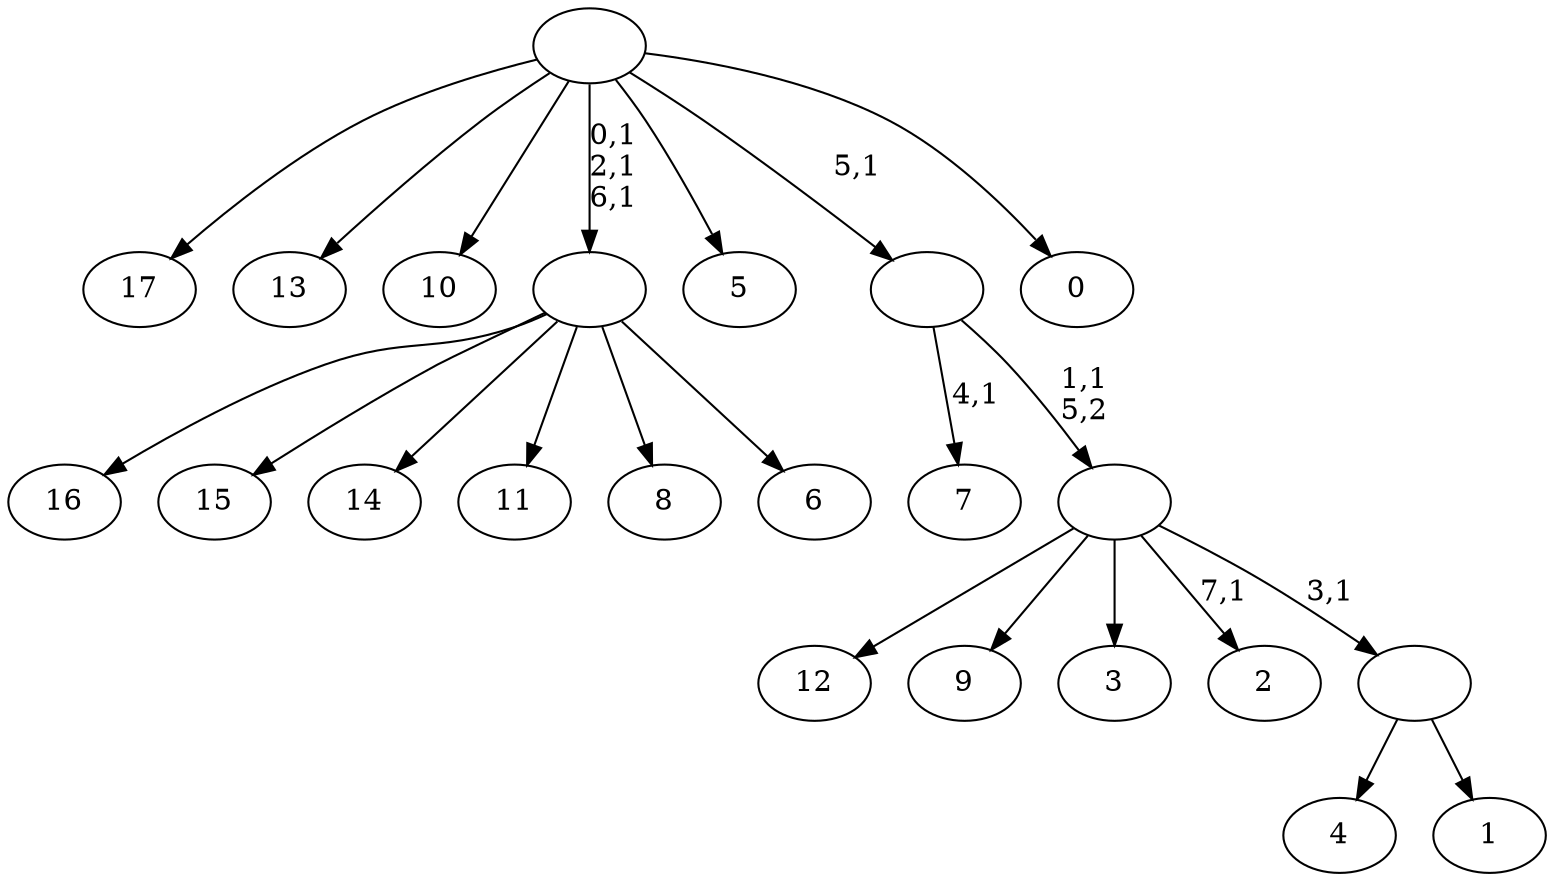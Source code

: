 digraph T {
	26 [label="17"]
	25 [label="16"]
	24 [label="15"]
	23 [label="14"]
	22 [label="13"]
	21 [label="12"]
	20 [label="11"]
	19 [label="10"]
	18 [label="9"]
	17 [label="8"]
	16 [label="7"]
	14 [label="6"]
	13 [label=""]
	10 [label="5"]
	9 [label="4"]
	8 [label="3"]
	7 [label="2"]
	5 [label="1"]
	4 [label=""]
	3 [label=""]
	2 [label=""]
	1 [label="0"]
	0 [label=""]
	13 -> 25 [label=""]
	13 -> 24 [label=""]
	13 -> 23 [label=""]
	13 -> 20 [label=""]
	13 -> 17 [label=""]
	13 -> 14 [label=""]
	4 -> 9 [label=""]
	4 -> 5 [label=""]
	3 -> 7 [label="7,1"]
	3 -> 21 [label=""]
	3 -> 18 [label=""]
	3 -> 8 [label=""]
	3 -> 4 [label="3,1"]
	2 -> 16 [label="4,1"]
	2 -> 3 [label="1,1\n5,2"]
	0 -> 13 [label="0,1\n2,1\n6,1"]
	0 -> 26 [label=""]
	0 -> 22 [label=""]
	0 -> 19 [label=""]
	0 -> 10 [label=""]
	0 -> 2 [label="5,1"]
	0 -> 1 [label=""]
}
